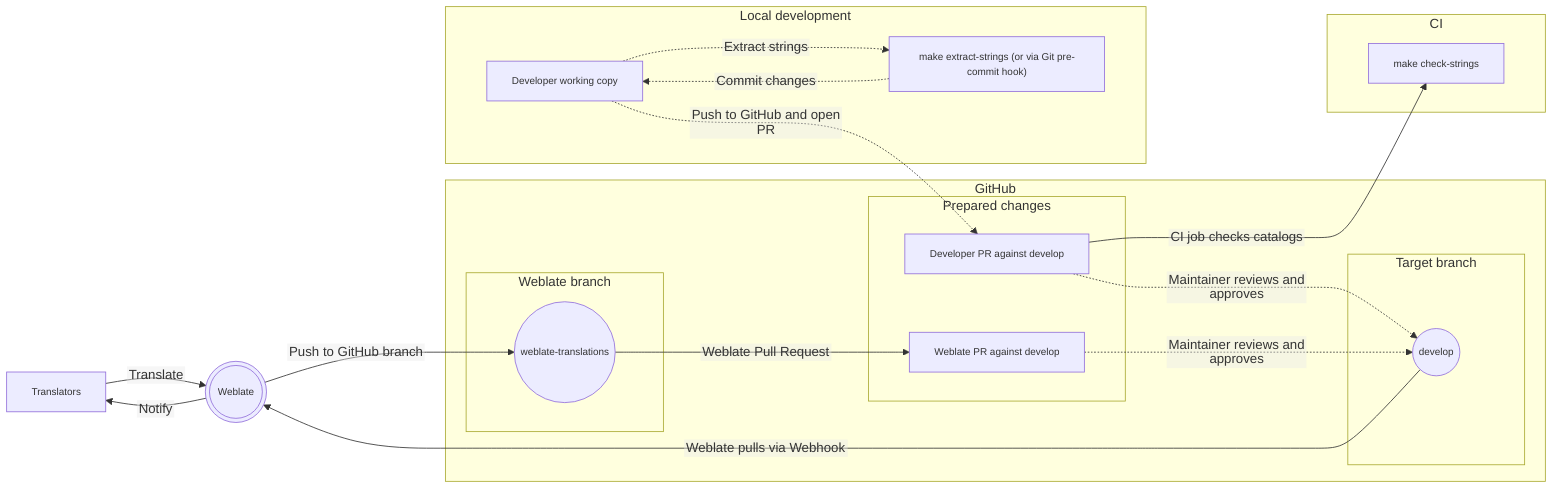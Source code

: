 %%{init: {'flowchart': {'htmlLabels': false}} }%%
flowchart LR

    %% ─────────────── Actors ───────────────
    translators[Translators]
    weblate(((Weblate)))

    %% ─────────────── GitHub ───────────────
    subgraph GitHub
        direction TB

        %% Target branch
        subgraph "Target branch"
            develop((develop))
        end

        subgraph "Prepared changes"
            main[Weblate PR against develop]
            branchPR["Developer PR against develop"]
        end

        subgraph "Weblate branch"
            weblateBranch(("weblate-translations"))
        end
    end

    %% ─────────────── CI ─────────────
    subgraph CI
        makeCheck["make check-strings"]
    end

    %% ─────────────── Local dev ────────────
    subgraph "Local development"
        direction TB
        wc["Developer working copy"]
        extract["make extract-strings (or via Git pre-commit hook)"]
    end

    %% ─────────────── Edges & steps ────────
    wc -.->| Extract strings| extract
    extract -.->|Commit changes| wc
    wc -.->|Push to GitHub and open PR| branchPR

    branchPR -->|CI job checks catalogs| makeCheck
    branchPR -.->|Maintainer reviews and approves| develop

    develop-->|Weblate pulls via Webhook| weblate
    weblate -->|Notify| translators
    translators -->|Translate| weblate
    weblate -->|Push to GitHub branch| weblateBranch
    weblateBranch-->|Weblate Pull Request| main

    %% Second maintainer approval from Weblate PR
    main -.->|Maintainer reviews and approves| develop

    classDef default font-size:12px;